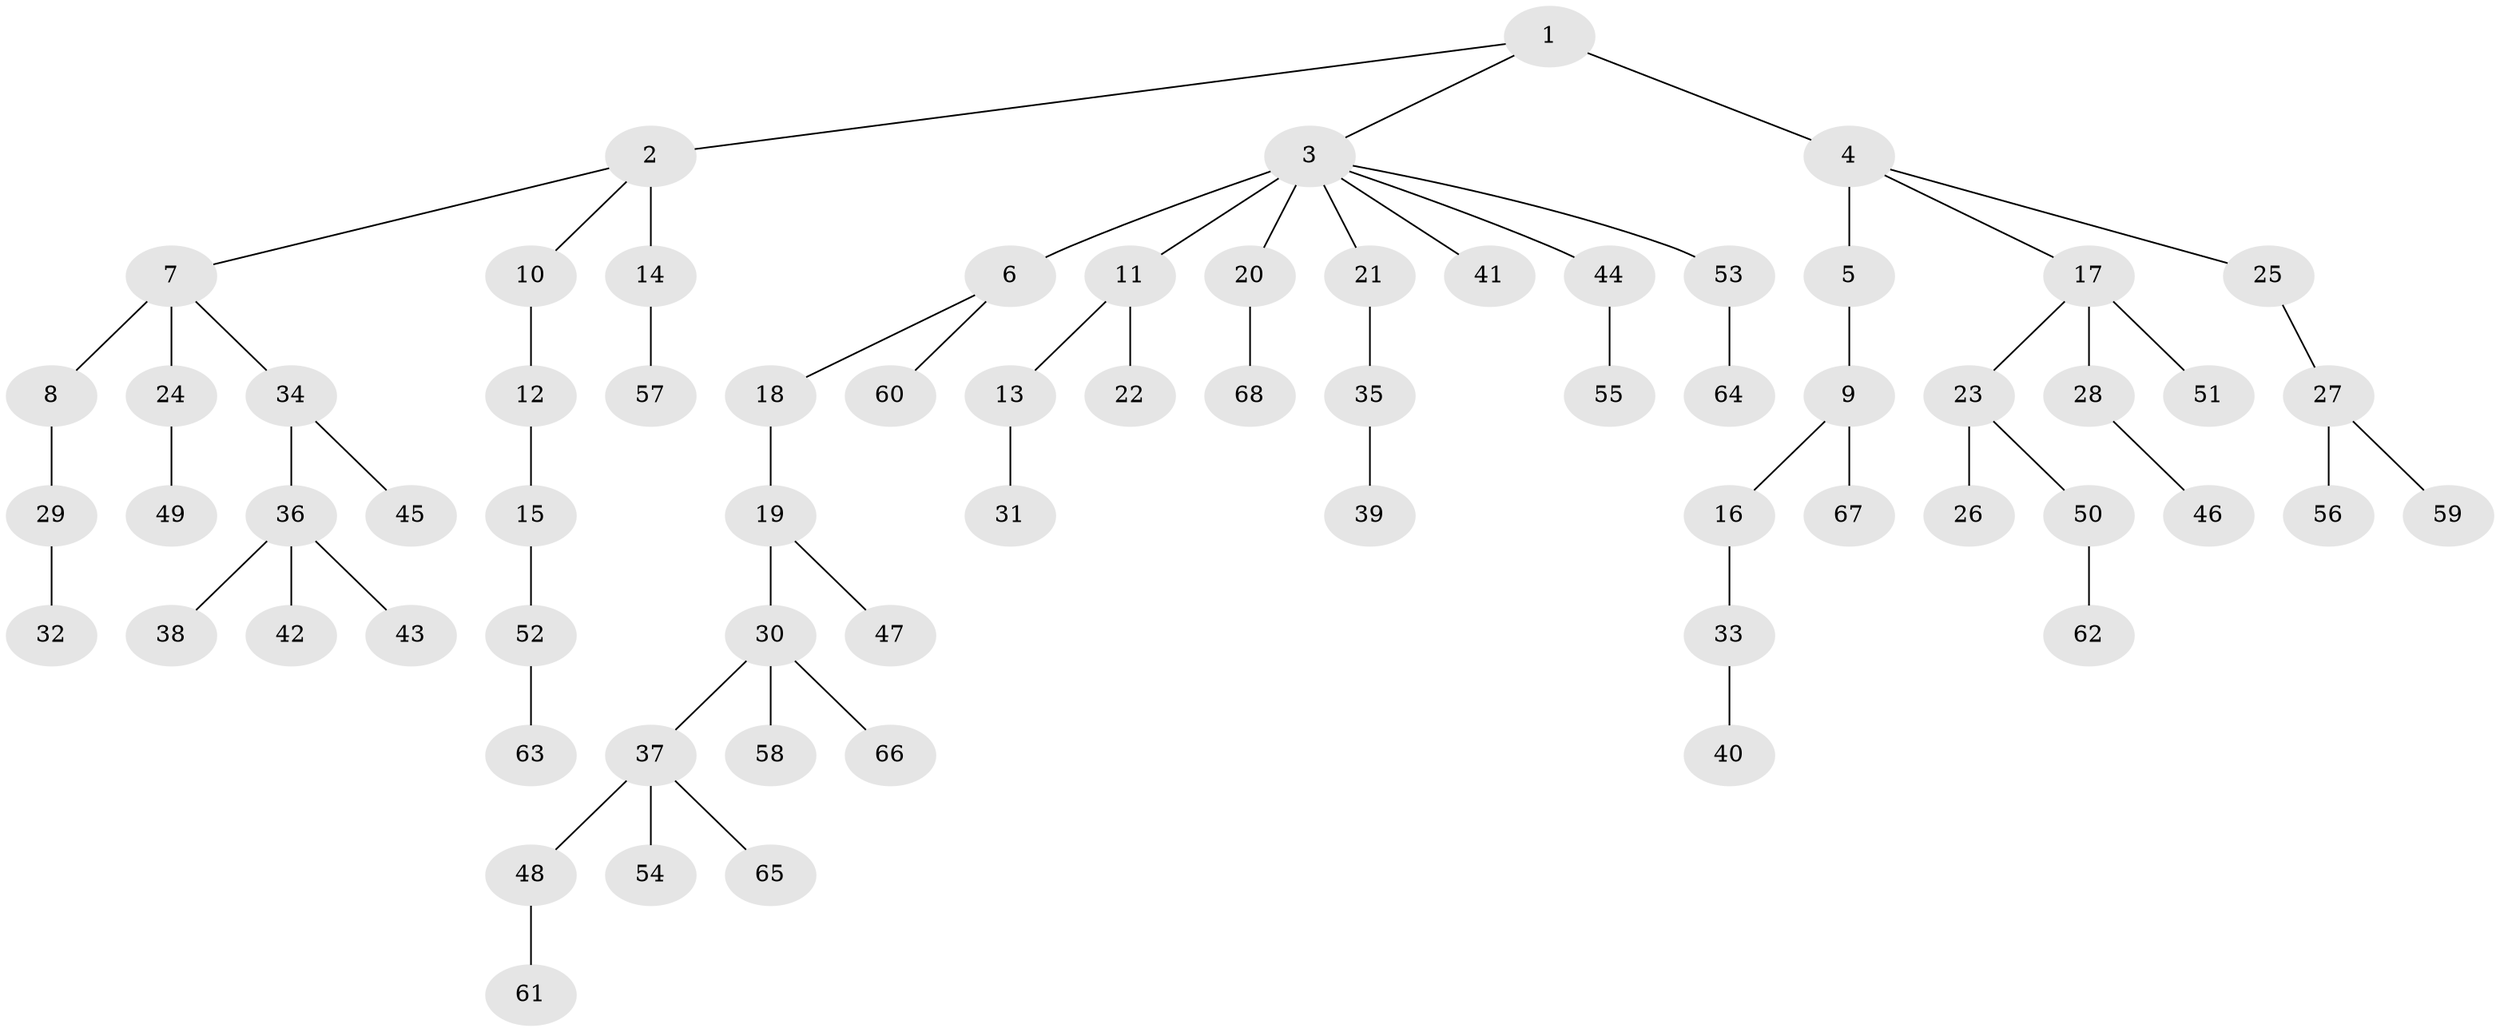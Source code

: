 // original degree distribution, {3: 0.125, 4: 0.08088235294117647, 5: 0.014705882352941176, 6: 0.029411764705882353, 2: 0.2867647058823529, 1: 0.4632352941176471}
// Generated by graph-tools (version 1.1) at 2025/51/03/04/25 22:51:50]
// undirected, 68 vertices, 67 edges
graph export_dot {
  node [color=gray90,style=filled];
  1;
  2;
  3;
  4;
  5;
  6;
  7;
  8;
  9;
  10;
  11;
  12;
  13;
  14;
  15;
  16;
  17;
  18;
  19;
  20;
  21;
  22;
  23;
  24;
  25;
  26;
  27;
  28;
  29;
  30;
  31;
  32;
  33;
  34;
  35;
  36;
  37;
  38;
  39;
  40;
  41;
  42;
  43;
  44;
  45;
  46;
  47;
  48;
  49;
  50;
  51;
  52;
  53;
  54;
  55;
  56;
  57;
  58;
  59;
  60;
  61;
  62;
  63;
  64;
  65;
  66;
  67;
  68;
  1 -- 2 [weight=1.0];
  1 -- 3 [weight=1.0];
  1 -- 4 [weight=2.0];
  2 -- 7 [weight=1.0];
  2 -- 10 [weight=1.0];
  2 -- 14 [weight=2.0];
  3 -- 6 [weight=3.0];
  3 -- 11 [weight=1.0];
  3 -- 20 [weight=1.0];
  3 -- 21 [weight=1.0];
  3 -- 41 [weight=1.0];
  3 -- 44 [weight=1.0];
  3 -- 53 [weight=1.0];
  4 -- 5 [weight=1.0];
  4 -- 17 [weight=1.0];
  4 -- 25 [weight=1.0];
  5 -- 9 [weight=1.0];
  6 -- 18 [weight=1.0];
  6 -- 60 [weight=1.0];
  7 -- 8 [weight=2.0];
  7 -- 24 [weight=1.0];
  7 -- 34 [weight=1.0];
  8 -- 29 [weight=1.0];
  9 -- 16 [weight=2.0];
  9 -- 67 [weight=1.0];
  10 -- 12 [weight=1.0];
  11 -- 13 [weight=1.0];
  11 -- 22 [weight=3.0];
  12 -- 15 [weight=2.0];
  13 -- 31 [weight=2.0];
  14 -- 57 [weight=1.0];
  15 -- 52 [weight=1.0];
  16 -- 33 [weight=1.0];
  17 -- 23 [weight=1.0];
  17 -- 28 [weight=1.0];
  17 -- 51 [weight=2.0];
  18 -- 19 [weight=2.0];
  19 -- 30 [weight=1.0];
  19 -- 47 [weight=1.0];
  20 -- 68 [weight=1.0];
  21 -- 35 [weight=1.0];
  23 -- 26 [weight=3.0];
  23 -- 50 [weight=1.0];
  24 -- 49 [weight=1.0];
  25 -- 27 [weight=1.0];
  27 -- 56 [weight=1.0];
  27 -- 59 [weight=1.0];
  28 -- 46 [weight=1.0];
  29 -- 32 [weight=2.0];
  30 -- 37 [weight=1.0];
  30 -- 58 [weight=1.0];
  30 -- 66 [weight=1.0];
  33 -- 40 [weight=1.0];
  34 -- 36 [weight=2.0];
  34 -- 45 [weight=1.0];
  35 -- 39 [weight=2.0];
  36 -- 38 [weight=1.0];
  36 -- 42 [weight=1.0];
  36 -- 43 [weight=1.0];
  37 -- 48 [weight=1.0];
  37 -- 54 [weight=1.0];
  37 -- 65 [weight=1.0];
  44 -- 55 [weight=1.0];
  48 -- 61 [weight=1.0];
  50 -- 62 [weight=2.0];
  52 -- 63 [weight=1.0];
  53 -- 64 [weight=1.0];
}

